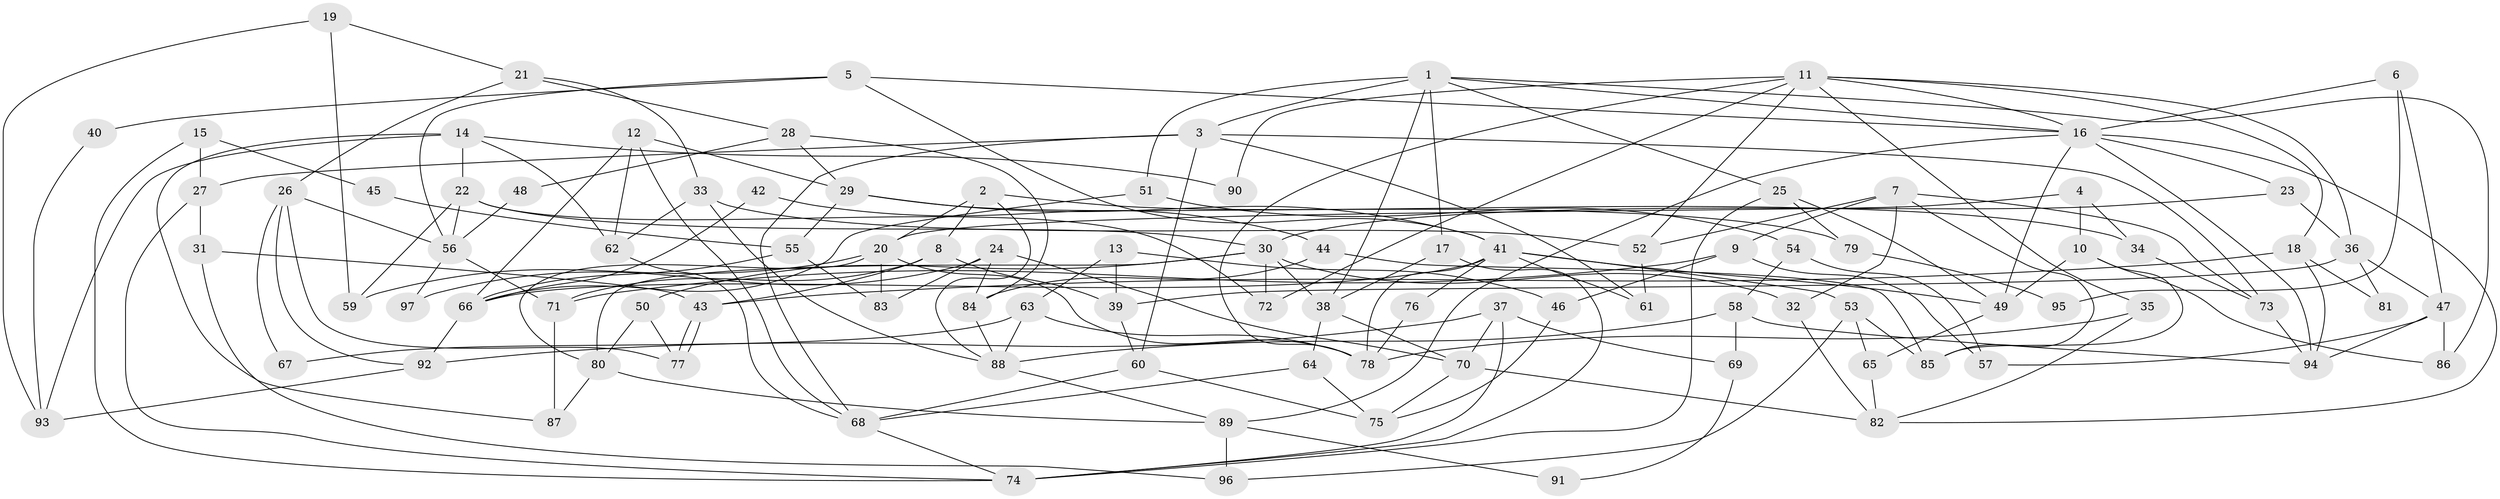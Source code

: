 // Generated by graph-tools (version 1.1) at 2025/50/03/09/25 03:50:03]
// undirected, 97 vertices, 194 edges
graph export_dot {
graph [start="1"]
  node [color=gray90,style=filled];
  1;
  2;
  3;
  4;
  5;
  6;
  7;
  8;
  9;
  10;
  11;
  12;
  13;
  14;
  15;
  16;
  17;
  18;
  19;
  20;
  21;
  22;
  23;
  24;
  25;
  26;
  27;
  28;
  29;
  30;
  31;
  32;
  33;
  34;
  35;
  36;
  37;
  38;
  39;
  40;
  41;
  42;
  43;
  44;
  45;
  46;
  47;
  48;
  49;
  50;
  51;
  52;
  53;
  54;
  55;
  56;
  57;
  58;
  59;
  60;
  61;
  62;
  63;
  64;
  65;
  66;
  67;
  68;
  69;
  70;
  71;
  72;
  73;
  74;
  75;
  76;
  77;
  78;
  79;
  80;
  81;
  82;
  83;
  84;
  85;
  86;
  87;
  88;
  89;
  90;
  91;
  92;
  93;
  94;
  95;
  96;
  97;
  1 -- 38;
  1 -- 16;
  1 -- 3;
  1 -- 17;
  1 -- 25;
  1 -- 51;
  1 -- 86;
  2 -- 8;
  2 -- 20;
  2 -- 34;
  2 -- 88;
  3 -- 73;
  3 -- 27;
  3 -- 60;
  3 -- 61;
  3 -- 68;
  4 -- 10;
  4 -- 34;
  4 -- 20;
  5 -- 16;
  5 -- 41;
  5 -- 40;
  5 -- 56;
  6 -- 47;
  6 -- 16;
  6 -- 95;
  7 -- 52;
  7 -- 32;
  7 -- 9;
  7 -- 73;
  7 -- 85;
  8 -- 39;
  8 -- 43;
  8 -- 71;
  9 -- 57;
  9 -- 46;
  9 -- 71;
  10 -- 49;
  10 -- 85;
  10 -- 86;
  11 -- 78;
  11 -- 16;
  11 -- 18;
  11 -- 35;
  11 -- 36;
  11 -- 52;
  11 -- 72;
  11 -- 90;
  12 -- 68;
  12 -- 29;
  12 -- 62;
  12 -- 66;
  13 -- 39;
  13 -- 46;
  13 -- 63;
  14 -- 62;
  14 -- 22;
  14 -- 87;
  14 -- 90;
  14 -- 93;
  15 -- 27;
  15 -- 74;
  15 -- 45;
  16 -- 89;
  16 -- 49;
  16 -- 23;
  16 -- 82;
  16 -- 94;
  17 -- 38;
  17 -- 74;
  18 -- 94;
  18 -- 43;
  18 -- 81;
  19 -- 21;
  19 -- 93;
  19 -- 59;
  20 -- 59;
  20 -- 78;
  20 -- 80;
  20 -- 83;
  21 -- 26;
  21 -- 33;
  21 -- 28;
  22 -- 56;
  22 -- 72;
  22 -- 30;
  22 -- 59;
  23 -- 30;
  23 -- 36;
  24 -- 84;
  24 -- 70;
  24 -- 83;
  24 -- 97;
  25 -- 49;
  25 -- 74;
  25 -- 79;
  26 -- 77;
  26 -- 56;
  26 -- 67;
  26 -- 92;
  27 -- 74;
  27 -- 31;
  28 -- 29;
  28 -- 48;
  28 -- 84;
  29 -- 55;
  29 -- 41;
  29 -- 79;
  30 -- 80;
  30 -- 32;
  30 -- 38;
  30 -- 50;
  30 -- 72;
  31 -- 43;
  31 -- 96;
  32 -- 82;
  33 -- 62;
  33 -- 88;
  33 -- 52;
  34 -- 73;
  35 -- 78;
  35 -- 82;
  36 -- 39;
  36 -- 47;
  36 -- 81;
  37 -- 70;
  37 -- 74;
  37 -- 69;
  37 -- 92;
  38 -- 70;
  38 -- 64;
  39 -- 60;
  40 -- 93;
  41 -- 66;
  41 -- 61;
  41 -- 49;
  41 -- 53;
  41 -- 76;
  41 -- 78;
  42 -- 66;
  42 -- 44;
  43 -- 77;
  43 -- 77;
  44 -- 84;
  44 -- 85;
  45 -- 55;
  46 -- 75;
  47 -- 86;
  47 -- 57;
  47 -- 94;
  48 -- 56;
  49 -- 65;
  50 -- 80;
  50 -- 77;
  51 -- 66;
  51 -- 54;
  52 -- 61;
  53 -- 96;
  53 -- 65;
  53 -- 85;
  54 -- 58;
  54 -- 57;
  55 -- 83;
  55 -- 66;
  56 -- 71;
  56 -- 97;
  58 -- 94;
  58 -- 88;
  58 -- 69;
  60 -- 68;
  60 -- 75;
  62 -- 68;
  63 -- 78;
  63 -- 67;
  63 -- 88;
  64 -- 68;
  64 -- 75;
  65 -- 82;
  66 -- 92;
  68 -- 74;
  69 -- 91;
  70 -- 75;
  70 -- 82;
  71 -- 87;
  73 -- 94;
  76 -- 78;
  79 -- 95;
  80 -- 87;
  80 -- 89;
  84 -- 88;
  88 -- 89;
  89 -- 91;
  89 -- 96;
  92 -- 93;
}
